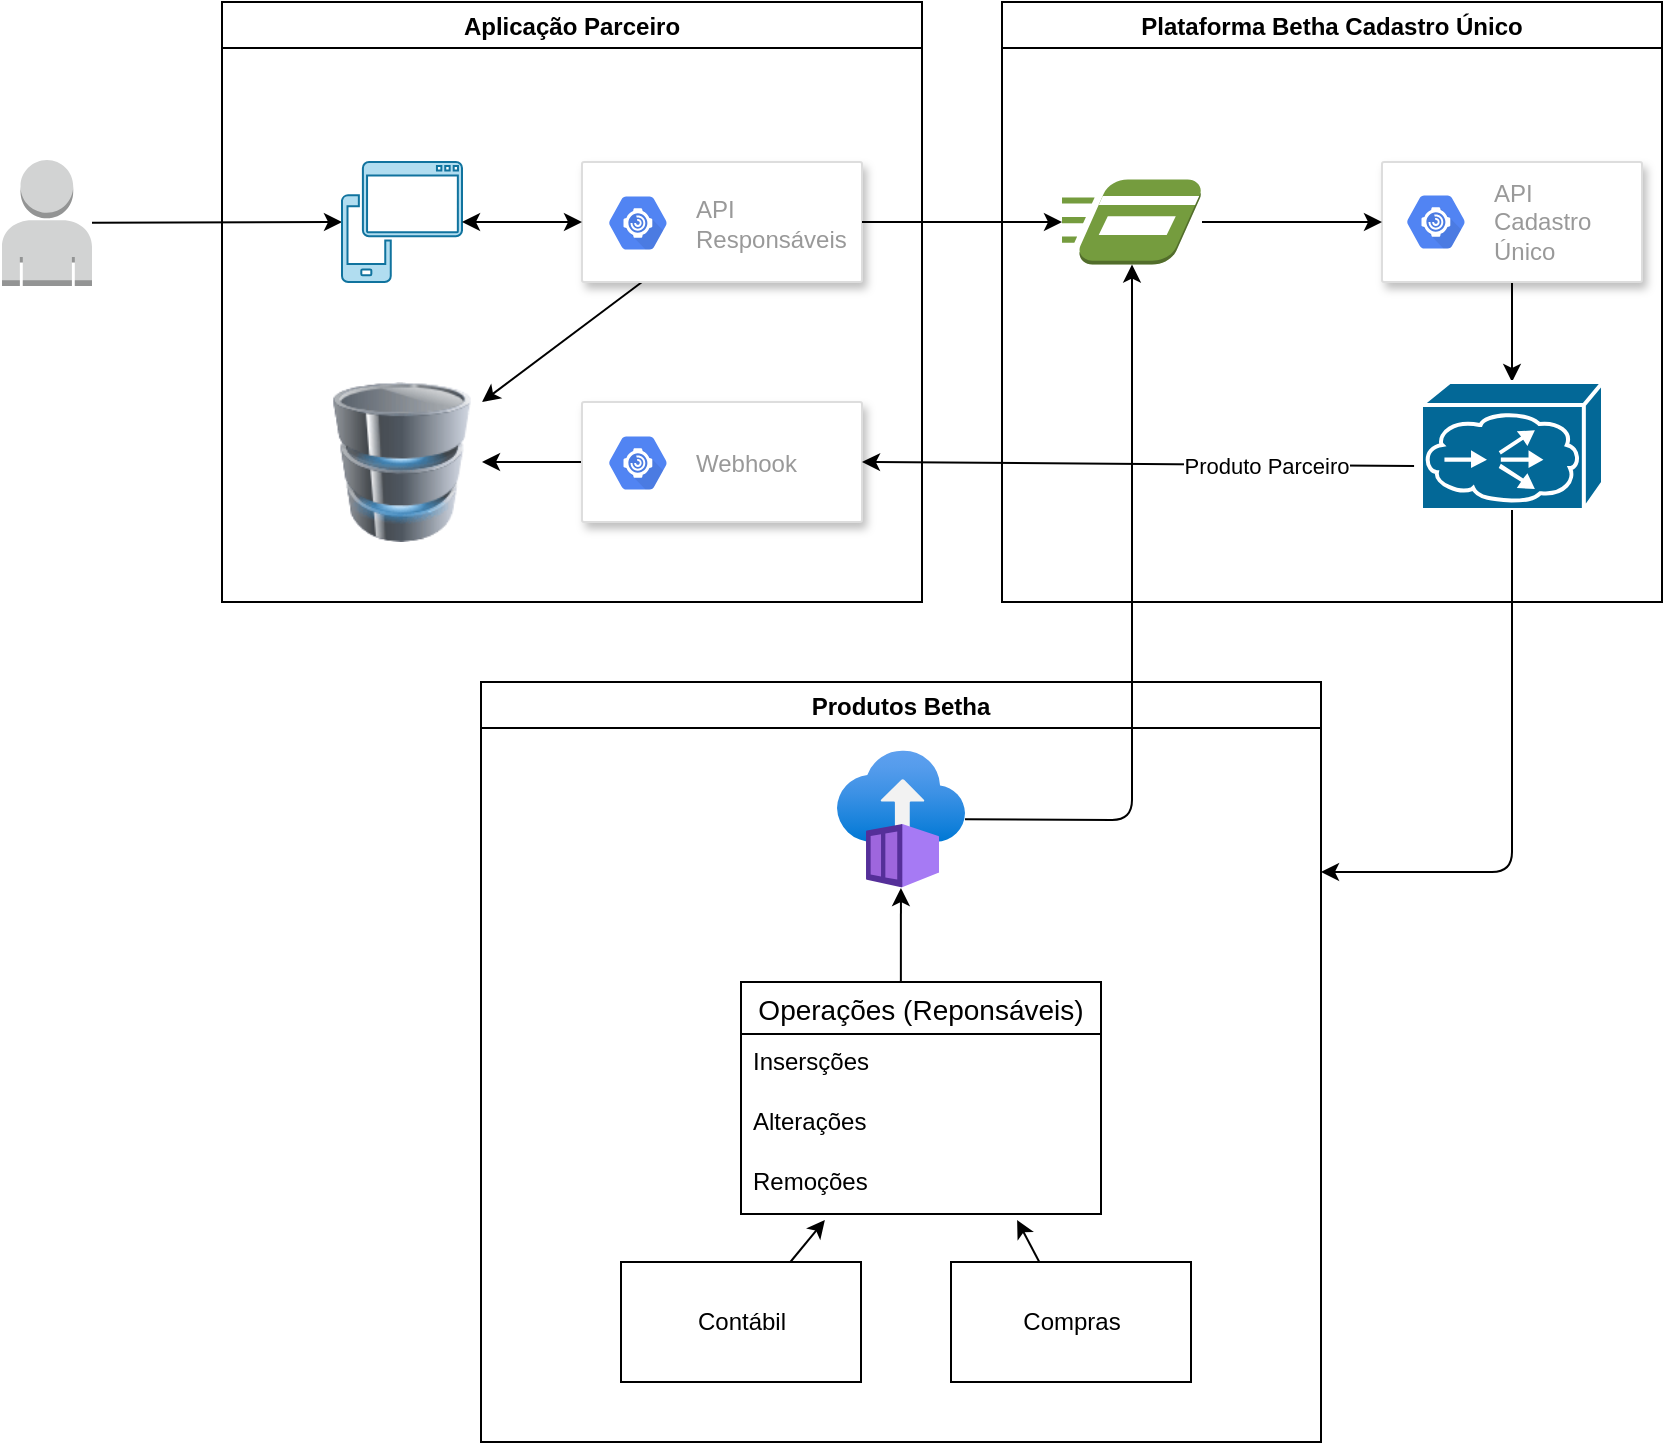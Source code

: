 <mxfile version="15.5.4" type="embed"><diagram id="sXhMYNBWsn-728EYje_o" name="Página-1"><mxGraphModel dx="881" dy="723" grid="1" gridSize="10" guides="1" tooltips="1" connect="1" arrows="1" fold="1" page="1" pageScale="1" pageWidth="1169" pageHeight="827" math="0" shadow="0"><root><mxCell id="0"/><mxCell id="1" parent="0"/><mxCell id="72" style="edgeStyle=none;html=1;entryX=0;entryY=0.5;entryDx=0;entryDy=0;entryPerimeter=0;" parent="1" source="2" target="14" edge="1"><mxGeometry relative="1" as="geometry"/></mxCell><mxCell id="2" value="" style="outlineConnect=0;dashed=0;verticalLabelPosition=bottom;verticalAlign=top;align=center;html=1;shape=mxgraph.aws3.user;fillColor=#D2D3D3;gradientColor=none;" parent="1" vertex="1"><mxGeometry x="50" y="109" width="45" height="63" as="geometry"/></mxCell><mxCell id="11" value="Aplicação Parceiro" style="swimlane;" parent="1" vertex="1"><mxGeometry x="160" y="30" width="350" height="300" as="geometry"/></mxCell><mxCell id="20" style="edgeStyle=none;html=1;" parent="11" source="12" target="19" edge="1"><mxGeometry relative="1" as="geometry"/></mxCell><mxCell id="12" value="" style="strokeColor=#dddddd;shadow=1;strokeWidth=1;rounded=1;absoluteArcSize=1;arcSize=2;" parent="11" vertex="1"><mxGeometry x="180" y="80" width="140" height="60" as="geometry"/></mxCell><mxCell id="13" value="API &lt;br&gt;Responsáveis" style="sketch=0;dashed=0;connectable=0;html=1;fillColor=#5184F3;strokeColor=none;shape=mxgraph.gcp2.hexIcon;prIcon=apigee_sense;part=1;labelPosition=right;verticalLabelPosition=middle;align=left;verticalAlign=middle;spacingLeft=5;fontColor=#999999;fontSize=12;" parent="12" vertex="1"><mxGeometry y="0.5" width="44" height="39" relative="1" as="geometry"><mxPoint x="6" y="-19" as="offset"/></mxGeometry></mxCell><mxCell id="14" value="" style="sketch=0;pointerEvents=1;shadow=0;dashed=0;html=1;labelPosition=center;verticalLabelPosition=bottom;verticalAlign=top;align=center;fillColor=#b1ddf0;shape=mxgraph.mscae.intune.device_os;strokeColor=#10739e;" parent="11" vertex="1"><mxGeometry x="60" y="80" width="60" height="60" as="geometry"/></mxCell><mxCell id="18" value="" style="endArrow=classic;startArrow=classic;html=1;entryX=0;entryY=0.5;entryDx=0;entryDy=0;exitX=1;exitY=0.5;exitDx=0;exitDy=0;exitPerimeter=0;" parent="11" source="14" target="12" edge="1"><mxGeometry width="50" height="50" relative="1" as="geometry"><mxPoint x="130" y="147.273" as="sourcePoint"/><mxPoint x="210" y="220" as="targetPoint"/></mxGeometry></mxCell><mxCell id="19" value="" style="image;html=1;image=img/lib/clip_art/computers/Database_128x128.png" parent="11" vertex="1"><mxGeometry x="50" y="190" width="80" height="80" as="geometry"/></mxCell><mxCell id="73" style="edgeStyle=none;html=1;entryX=1;entryY=0.5;entryDx=0;entryDy=0;" parent="11" source="66" target="19" edge="1"><mxGeometry relative="1" as="geometry"/></mxCell><mxCell id="66" value="" style="strokeColor=#dddddd;shadow=1;strokeWidth=1;rounded=1;absoluteArcSize=1;arcSize=2;" parent="11" vertex="1"><mxGeometry x="180" y="200" width="140" height="60" as="geometry"/></mxCell><mxCell id="67" value="Webhook" style="sketch=0;dashed=0;connectable=0;html=1;fillColor=#5184F3;strokeColor=none;shape=mxgraph.gcp2.hexIcon;prIcon=apigee_sense;part=1;labelPosition=right;verticalLabelPosition=middle;align=left;verticalAlign=middle;spacingLeft=5;fontColor=#999999;fontSize=12;" parent="66" vertex="1"><mxGeometry y="0.5" width="44" height="39" relative="1" as="geometry"><mxPoint x="6" y="-19" as="offset"/></mxGeometry></mxCell><mxCell id="21" value="Plataforma Betha Cadastro Único" style="swimlane;" parent="1" vertex="1"><mxGeometry x="550" y="30" width="330" height="300" as="geometry"/></mxCell><mxCell id="29" style="edgeStyle=none;html=1;" parent="21" source="22" target="28" edge="1"><mxGeometry relative="1" as="geometry"/></mxCell><mxCell id="22" value="" style="strokeColor=#dddddd;shadow=1;strokeWidth=1;rounded=1;absoluteArcSize=1;arcSize=2;" parent="21" vertex="1"><mxGeometry x="190" y="80" width="130" height="60" as="geometry"/></mxCell><mxCell id="23" value="API &lt;br&gt;Cadastro&amp;nbsp;&lt;br&gt;Único" style="sketch=0;dashed=0;connectable=0;html=1;fillColor=#5184F3;strokeColor=none;shape=mxgraph.gcp2.hexIcon;prIcon=apigee_sense;part=1;labelPosition=right;verticalLabelPosition=middle;align=left;verticalAlign=middle;spacingLeft=5;fontColor=#999999;fontSize=12;" parent="22" vertex="1"><mxGeometry y="0.5" width="44" height="39" relative="1" as="geometry"><mxPoint x="5" y="-19.5" as="offset"/></mxGeometry></mxCell><mxCell id="36" style="edgeStyle=none;html=1;entryX=0;entryY=0.5;entryDx=0;entryDy=0;" parent="21" source="26" target="22" edge="1"><mxGeometry relative="1" as="geometry"/></mxCell><mxCell id="26" value="" style="outlineConnect=0;dashed=0;verticalLabelPosition=bottom;verticalAlign=top;align=center;html=1;shape=mxgraph.aws3.run_command;fillColor=#759C3E;gradientColor=none;" parent="21" vertex="1"><mxGeometry x="30" y="88.75" width="70" height="42.5" as="geometry"/></mxCell><mxCell id="28" value="" style="shape=mxgraph.cisco.directors.distributed_director;html=1;pointerEvents=1;dashed=0;fillColor=#036897;strokeColor=#ffffff;strokeWidth=2;verticalLabelPosition=bottom;verticalAlign=top;align=center;outlineConnect=0;" parent="21" vertex="1"><mxGeometry x="209.5" y="190" width="91" height="64" as="geometry"/></mxCell><mxCell id="27" style="edgeStyle=none;html=1;entryX=0;entryY=0.5;entryDx=0;entryDy=0;entryPerimeter=0;" parent="1" source="12" target="26" edge="1"><mxGeometry relative="1" as="geometry"/></mxCell><mxCell id="38" value="Produtos Betha" style="swimlane;" parent="1" vertex="1"><mxGeometry x="289.5" y="370" width="420" height="380" as="geometry"/></mxCell><mxCell id="55" style="edgeStyle=none;html=1;entryX=0.233;entryY=1.1;entryDx=0;entryDy=0;entryPerimeter=0;" parent="38" source="30" target="51" edge="1"><mxGeometry relative="1" as="geometry"/></mxCell><mxCell id="30" value="Contábil" style="rounded=0;whiteSpace=wrap;html=1;" parent="38" vertex="1"><mxGeometry x="70" y="290" width="120" height="60" as="geometry"/></mxCell><mxCell id="56" style="edgeStyle=none;html=1;entryX=0.767;entryY=1.1;entryDx=0;entryDy=0;entryPerimeter=0;" parent="38" source="32" target="51" edge="1"><mxGeometry relative="1" as="geometry"/></mxCell><mxCell id="32" value="Compras" style="rounded=0;whiteSpace=wrap;html=1;" parent="38" vertex="1"><mxGeometry x="235" y="290" width="120" height="60" as="geometry"/></mxCell><mxCell id="46" value="" style="aspect=fixed;html=1;points=[];align=center;image;fontSize=12;image=img/lib/azure2/containers/Container_Instances.svg;" parent="38" vertex="1"><mxGeometry x="178" y="34" width="64" height="69" as="geometry"/></mxCell><mxCell id="57" style="edgeStyle=none;html=1;exitX=0.444;exitY=0.009;exitDx=0;exitDy=0;exitPerimeter=0;" parent="38" source="48" target="46" edge="1"><mxGeometry relative="1" as="geometry"/></mxCell><mxCell id="48" value="Operações (Reponsáveis)" style="swimlane;fontStyle=0;childLayout=stackLayout;horizontal=1;startSize=26;horizontalStack=0;resizeParent=1;resizeParentMax=0;resizeLast=0;collapsible=1;marginBottom=0;align=center;fontSize=14;" parent="38" vertex="1"><mxGeometry x="130" y="150" width="180" height="116" as="geometry"/></mxCell><mxCell id="49" value="Insersções" style="text;strokeColor=none;fillColor=none;spacingLeft=4;spacingRight=4;overflow=hidden;rotatable=0;points=[[0,0.5],[1,0.5]];portConstraint=eastwest;fontSize=12;" parent="48" vertex="1"><mxGeometry y="26" width="180" height="30" as="geometry"/></mxCell><mxCell id="50" value="Alterações" style="text;strokeColor=none;fillColor=none;spacingLeft=4;spacingRight=4;overflow=hidden;rotatable=0;points=[[0,0.5],[1,0.5]];portConstraint=eastwest;fontSize=12;" parent="48" vertex="1"><mxGeometry y="56" width="180" height="30" as="geometry"/></mxCell><mxCell id="51" value="Remoções" style="text;strokeColor=none;fillColor=none;spacingLeft=4;spacingRight=4;overflow=hidden;rotatable=0;points=[[0,0.5],[1,0.5]];portConstraint=eastwest;fontSize=12;" parent="48" vertex="1"><mxGeometry y="86" width="180" height="30" as="geometry"/></mxCell><mxCell id="58" style="edgeStyle=none;html=1;" parent="1" source="46" target="26" edge="1"><mxGeometry relative="1" as="geometry"><Array as="points"><mxPoint x="615" y="439"/></Array></mxGeometry></mxCell><mxCell id="69" style="edgeStyle=none;html=1;entryX=1;entryY=0.25;entryDx=0;entryDy=0;" parent="1" source="28" target="38" edge="1"><mxGeometry relative="1" as="geometry"><Array as="points"><mxPoint x="805" y="465"/></Array></mxGeometry></mxCell><mxCell id="70" style="edgeStyle=none;html=1;entryX=1;entryY=0.5;entryDx=0;entryDy=0;exitX=-0.038;exitY=0.656;exitDx=0;exitDy=0;exitPerimeter=0;" parent="1" target="66" edge="1"><mxGeometry relative="1" as="geometry"><mxPoint x="756.042" y="261.984" as="sourcePoint"/><mxPoint x="480" y="260" as="targetPoint"/></mxGeometry></mxCell><mxCell id="71" value="Produto Parceiro" style="edgeLabel;html=1;align=center;verticalAlign=middle;resizable=0;points=[];" parent="70" vertex="1" connectable="0"><mxGeometry x="-0.564" y="4" relative="1" as="geometry"><mxPoint x="-14" y="-4" as="offset"/></mxGeometry></mxCell></root></mxGraphModel></diagram></mxfile>